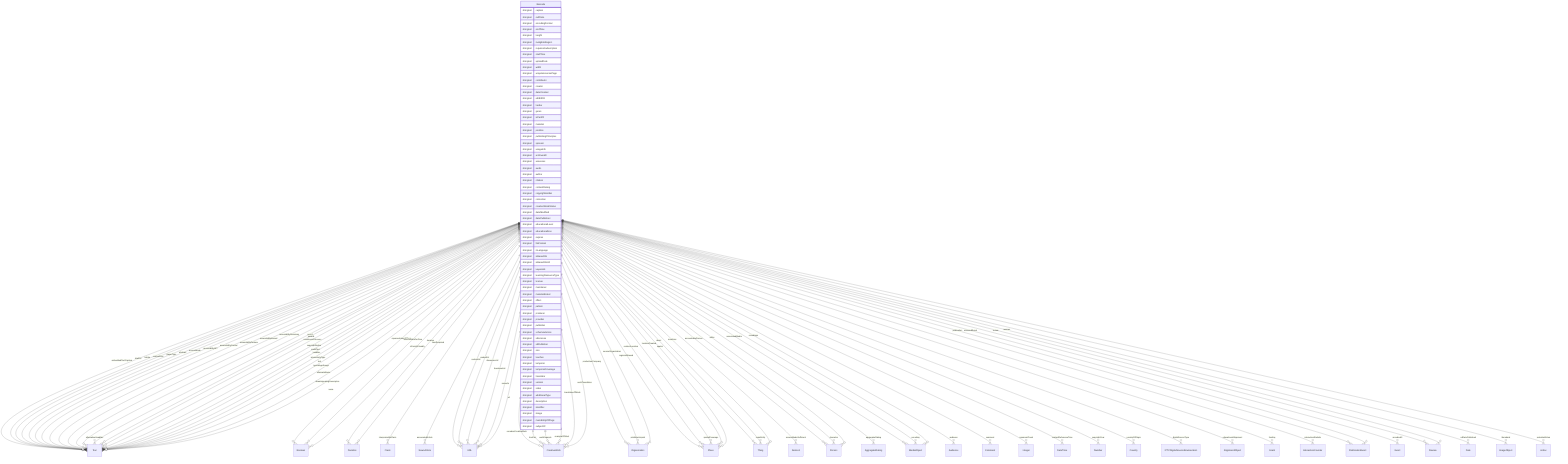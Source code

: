 erDiagram
Barcode {
    stringList caption  
    stringList exifData  
    stringList encodingFormat  
    stringList endTime  
    stringList height  
    stringList ineligibleRegion  
    stringList requiresSubscription  
    stringList startTime  
    stringList uploadDate  
    stringList width  
    stringList acquireLicensePage  
    stringList contributor  
    stringList creator  
    stringList dateCreated  
    stringList editEIDR  
    stringList funder  
    stringList genre  
    stringList isPartOf  
    stringList material  
    stringList position  
    stringList publishingPrinciples  
    stringList sponsor  
    stringList usageInfo  
    stringList archivedAt  
    stringList assesses  
    stringList audio  
    stringList author  
    stringList citation  
    stringList contentRating  
    stringList copyrightHolder  
    stringList correction  
    stringList creativeWorkStatus  
    stringList dateModified  
    stringList datePublished  
    stringList educationalLevel  
    stringList educationalUse  
    stringList expires  
    stringList fileFormat  
    stringList inLanguage  
    stringList isBasedOn  
    stringList isBasedOnUrl  
    stringList keywords  
    stringList learningResourceType  
    stringList license  
    stringList maintainer  
    stringList materialExtent  
    stringList offers  
    stringList pattern  
    stringList producer  
    stringList provider  
    stringList publisher  
    stringList schemaVersion  
    stringList sdLicense  
    stringList sdPublisher  
    stringList size  
    stringList teaches  
    stringList temporal  
    stringList temporalCoverage  
    stringList translator  
    stringList version  
    stringList video  
    stringList additionalType  
    stringList description  
    stringList identifier  
    stringList image  
    stringList mainEntityOfPage  
    stringList subjectOf  
}

Barcode ||--}o Text : "embeddedTextCaption"
Barcode ||--}o Boolean : "representativeOfPage"
Barcode ||--}o Duration : "duration"
Barcode ||--}o Claim : "interpretedAsClaim"
Barcode ||--}o Text : "sha256"
Barcode ||--}o NewsArticle : "associatedArticle"
Barcode ||--}o Text : "bitrate"
Barcode ||--}o Text : "contentSize"
Barcode ||--}o URL : "contentUrl"
Barcode ||--}o URL : "embedUrl"
Barcode ||--}o CreativeWork : "encodesCreativeWork"
Barcode ||--}o Text : "playerType"
Barcode ||--}o Organization : "productionCompany"
Barcode ||--}o Place : "regionsAllowed"
Barcode ||--}o Thing : "about"
Barcode ||--}o Place : "contentLocation"
Barcode ||--}o CreativeWork : "hasPart"
Barcode ||--}o Thing : "mainEntity"
Barcode ||--}o Place : "spatialCoverage"
Barcode ||--}o CreativeWork : "workExample"
Barcode ||--}o Text : "abstract"
Barcode ||--}o Text : "accessMode"
Barcode ||--}o ItemList : "accessModeSufficient"
Barcode ||--}o Text : "accessibilityAPI"
Barcode ||--}o Text : "accessibilityControl"
Barcode ||--}o Text : "accessibilityFeature"
Barcode ||--}o Text : "accessibilityHazard"
Barcode ||--}o Text : "accessibilitySummary"
Barcode ||--}o Person : "accountablePerson"
Barcode ||--}o AggregateRating : "aggregateRating"
Barcode ||--}o Text : "alternativeHeadline"
Barcode ||--}o MediaObject : "associatedMedia"
Barcode ||--}o Audience : "audience"
Barcode ||--}o Text : "award"
Barcode ||--}o Text : "awards"
Barcode ||--}o Person : "character"
Barcode ||--}o Comment : "comment"
Barcode ||--}o Integer : "commentCount"
Barcode ||--}o Text : "conditionsOfAccess"
Barcode ||--}o DateTime : "contentReferenceTime"
Barcode ||--}o Text : "copyrightNotice"
Barcode ||--}o Number : "copyrightYear"
Barcode ||--}o Country : "countryOfOrigin"
Barcode ||--}o Text : "creditText"
Barcode ||--}o IPTCDigitalSourceEnumeration : "digitalSourceType"
Barcode ||--}o URL : "discussionUrl"
Barcode ||--}o Person : "editor"
Barcode ||--}o AlignmentObject : "educationalAlignment"
Barcode ||--}o MediaObject : "encoding"
Barcode ||--}o MediaObject : "encodings"
Barcode ||--}o CreativeWork : "exampleOfWork"
Barcode ||--}o Grant : "funding"
Barcode ||--}o Text : "headline"
Barcode ||--}o InteractionCounter : "interactionStatistic"
Barcode ||--}o Text : "interactivityType"
Barcode ||--}o Boolean : "isAccessibleForFree"
Barcode ||--}o Boolean : "isFamilyFriendly"
Barcode ||--}o Place : "locationCreated"
Barcode ||--}o Thing : "mentions"
Barcode ||--}o PublicationEvent : "publication"
Barcode ||--}o Organization : "publisherImprint"
Barcode ||--}o Event : "recordedAt"
Barcode ||--}o PublicationEvent : "releasedEvent"
Barcode ||--}o Review : "review"
Barcode ||--}o Review : "reviews"
Barcode ||--}o Date : "sdDatePublished"
Barcode ||--}o Organization : "sourceOrganization"
Barcode ||--}o Place : "spatial"
Barcode ||--}o Text : "text"
Barcode ||--}o ImageObject : "thumbnail"
Barcode ||--}o URL : "thumbnailUrl"
Barcode ||--}o Duration : "timeRequired"
Barcode ||--}o CreativeWork : "translationOfWork"
Barcode ||--}o Text : "typicalAgeRange"
Barcode ||--}o CreativeWork : "workTranslation"
Barcode ||--}o Text : "alternateName"
Barcode ||--}o Text : "disambiguatingDescription"
Barcode ||--}o Text : "name"
Barcode ||--}o URL : "sameAs"
Barcode ||--}o Action : "potentialAction"
Barcode ||--}o URL : "url"